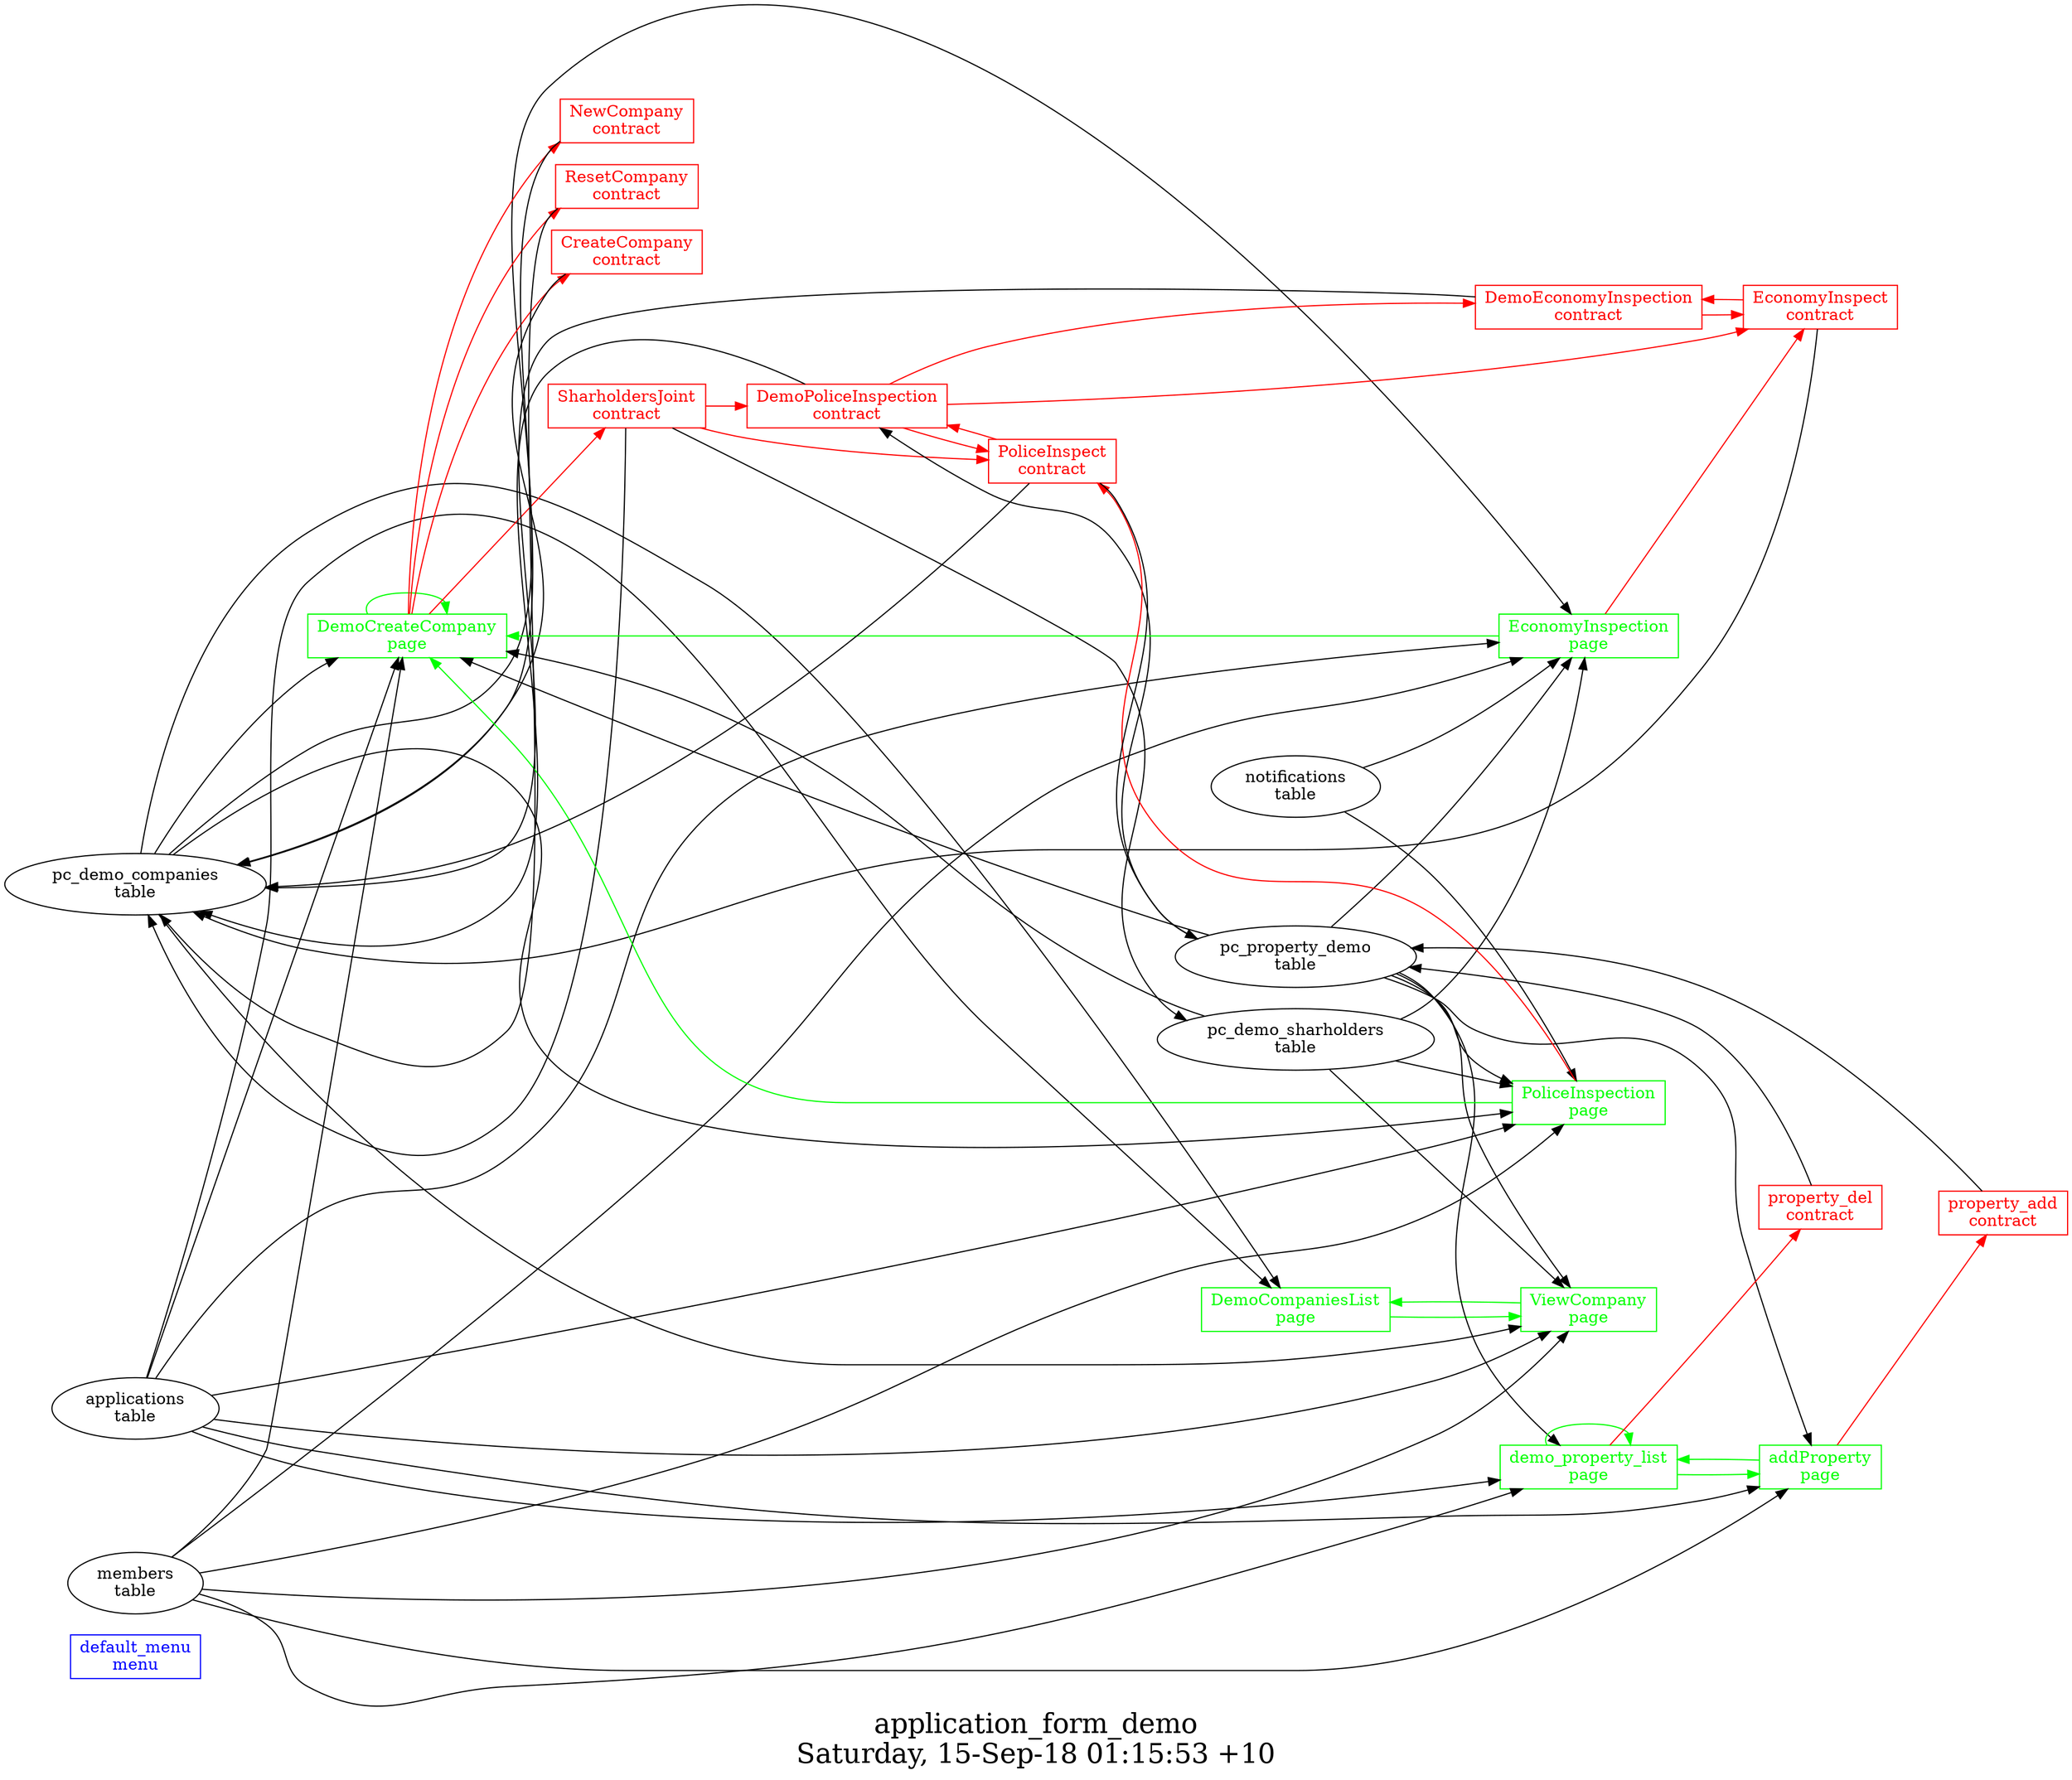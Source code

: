digraph G {
fontsize="24";
label="application_form_demo\nSaturday, 15-Sep-18 01:15:53 +10";
nojustify=true;
ordering=out;
rankdir=LR;
size="30";
"default_menu\nmenu" [color=blue, fontcolor=blue, group=menus, shape=record];
"pc_demo_companies\ntable" -> "DemoCompaniesList\npage"
"applications\ntable" -> "DemoCompaniesList\npage"
"DemoCompaniesList\npage" -> "ViewCompany\npage"  [ color=green ]
"DemoCompaniesList\npage" [color=green, fontcolor=green, group=pages, shape=record];
"DemoCreateCompany\npage" -> "NewCompany\ncontract"  [ color=red ]
"DemoCreateCompany\npage" -> "ResetCompany\ncontract"  [ color=red ]
"DemoCreateCompany\npage" -> "CreateCompany\ncontract"  [ color=red ]
"DemoCreateCompany\npage" -> "SharholdersJoint\ncontract"  [ color=red ]
"applications\ntable" -> "DemoCreateCompany\npage"
"pc_demo_companies\ntable" -> "DemoCreateCompany\npage"
"members\ntable" -> "DemoCreateCompany\npage"
"pc_demo_sharholders\ntable" -> "DemoCreateCompany\npage"
"pc_property_demo\ntable" -> "DemoCreateCompany\npage"
"DemoCreateCompany\npage" -> "DemoCreateCompany\npage"  [ color=green ]
"DemoCreateCompany\npage" [color=green, fontcolor=green, group=pages, shape=record];
"EconomyInspection\npage" -> "EconomyInspect\ncontract"  [ color=red ]
"notifications\ntable" -> "EconomyInspection\npage"
"pc_demo_companies\ntable" -> "EconomyInspection\npage"
"pc_property_demo\ntable" -> "EconomyInspection\npage"
"applications\ntable" -> "EconomyInspection\npage"
"pc_demo_sharholders\ntable" -> "EconomyInspection\npage"
"members\ntable" -> "EconomyInspection\npage"
"EconomyInspection\npage" -> "DemoCreateCompany\npage"  [ color=green ]
"EconomyInspection\npage" [color=green, fontcolor=green, group=pages, shape=record];
"PoliceInspection\npage" -> "PoliceInspect\ncontract"  [ color=red ]
"notifications\ntable" -> "PoliceInspection\npage"
"pc_demo_companies\ntable" -> "PoliceInspection\npage"
"pc_property_demo\ntable" -> "PoliceInspection\npage"
"applications\ntable" -> "PoliceInspection\npage"
"pc_demo_sharholders\ntable" -> "PoliceInspection\npage"
"members\ntable" -> "PoliceInspection\npage"
"PoliceInspection\npage" -> "DemoCreateCompany\npage"  [ color=green ]
"PoliceInspection\npage" [color=green, fontcolor=green, group=pages, shape=record];
"pc_demo_companies\ntable" -> "ViewCompany\npage"
"pc_property_demo\ntable" -> "ViewCompany\npage"
"applications\ntable" -> "ViewCompany\npage"
"pc_demo_sharholders\ntable" -> "ViewCompany\npage"
"members\ntable" -> "ViewCompany\npage"
"ViewCompany\npage" -> "DemoCompaniesList\npage"  [ color=green ]
"ViewCompany\npage" [color=green, fontcolor=green, group=pages, shape=record];
"addProperty\npage" -> "property_add\ncontract"  [ color=red ]
"applications\ntable" -> "addProperty\npage"
"pc_property_demo\ntable" -> "addProperty\npage"
"members\ntable" -> "addProperty\npage"
"addProperty\npage" -> "demo_property_list\npage"  [ color=green ]
"addProperty\npage" [color=green, fontcolor=green, group=pages, shape=record];
"demo_property_list\npage" -> "property_del\ncontract"  [ color=red ]
"pc_property_demo\ntable" -> "demo_property_list\npage"
"applications\ntable" -> "demo_property_list\npage"
"members\ntable" -> "demo_property_list\npage"
"demo_property_list\npage" -> "demo_property_list\npage"  [ color=green ]
"demo_property_list\npage" -> "addProperty\npage"  [ color=green ]
"demo_property_list\npage" [color=green, fontcolor=green, group=pages, shape=record];
"CreateCompany\ncontract" -> "pc_demo_companies\ntable"  [ color="" ]
"CreateCompany\ncontract" [color=red, fontcolor=red, group=contracts, shape=record];
"DemoEconomyInspection\ncontract" -> "EconomyInspect\ncontract"  [ color=red ]
"DemoEconomyInspection\ncontract" -> "pc_demo_companies\ntable"  [ color="" ]
"DemoEconomyInspection\ncontract" [color=red, fontcolor=red, group=contracts, shape=record];
"DemoPoliceInspection\ncontract" -> "DemoEconomyInspection\ncontract"  [ color=red ]
"DemoPoliceInspection\ncontract" -> "EconomyInspect\ncontract"  [ color=red ]
"DemoPoliceInspection\ncontract" -> "PoliceInspect\ncontract"  [ color=red ]
"DemoPoliceInspection\ncontract" -> "pc_demo_companies\ntable"  [ color="" ]
"pc_property_demo\ntable" -> "DemoPoliceInspection\ncontract"
"DemoPoliceInspection\ncontract" [color=red, fontcolor=red, group=contracts, shape=record];
"EconomyInspect\ncontract" -> "DemoEconomyInspection\ncontract"  [ color=red ]
"EconomyInspect\ncontract" -> "pc_demo_companies\ntable"  [ color="" ]
"EconomyInspect\ncontract" [color=red, fontcolor=red, group=contracts, shape=record];
"NewCompany\ncontract" -> "pc_demo_companies\ntable"  [ color="" ]
"NewCompany\ncontract" [color=red, fontcolor=red, group=contracts, shape=record];
"PoliceInspect\ncontract" -> "DemoPoliceInspection\ncontract"  [ color=red ]
"PoliceInspect\ncontract" -> "pc_demo_companies\ntable"  [ color="" ]
"PoliceInspect\ncontract" -> "pc_property_demo\ntable"  [ color="" ]
"PoliceInspect\ncontract" [color=red, fontcolor=red, group=contracts, shape=record];
"ResetCompany\ncontract" -> "pc_demo_companies\ntable"  [ color="" ]
"ResetCompany\ncontract" [color=red, fontcolor=red, group=contracts, shape=record];
"SharholdersJoint\ncontract" -> "DemoPoliceInspection\ncontract"  [ color=red ]
"SharholdersJoint\ncontract" -> "PoliceInspect\ncontract"  [ color=red ]
"SharholdersJoint\ncontract" -> "pc_demo_sharholders\ntable"  [ color="" ]
"SharholdersJoint\ncontract" -> "pc_demo_companies\ntable"  [ color="" ]
"SharholdersJoint\ncontract" [color=red, fontcolor=red, group=contracts, shape=record];
"property_add\ncontract" -> "pc_property_demo\ntable"  [ color="" ]
"property_add\ncontract" [color=red, fontcolor=red, group=contracts, shape=record];
"property_del\ncontract" -> "pc_property_demo\ntable"  [ color="" ]
"property_del\ncontract" [color=red, fontcolor=red, group=contracts, shape=record];
"pc_demo_companies\ntable" [color="", fontcolor="", group=tables, shape=""];
"pc_demo_sharholders\ntable" [color="", fontcolor="", group=tables, shape=""];
"pc_property_demo\ntable" [color="", fontcolor="", group=tables, shape=""];
}
